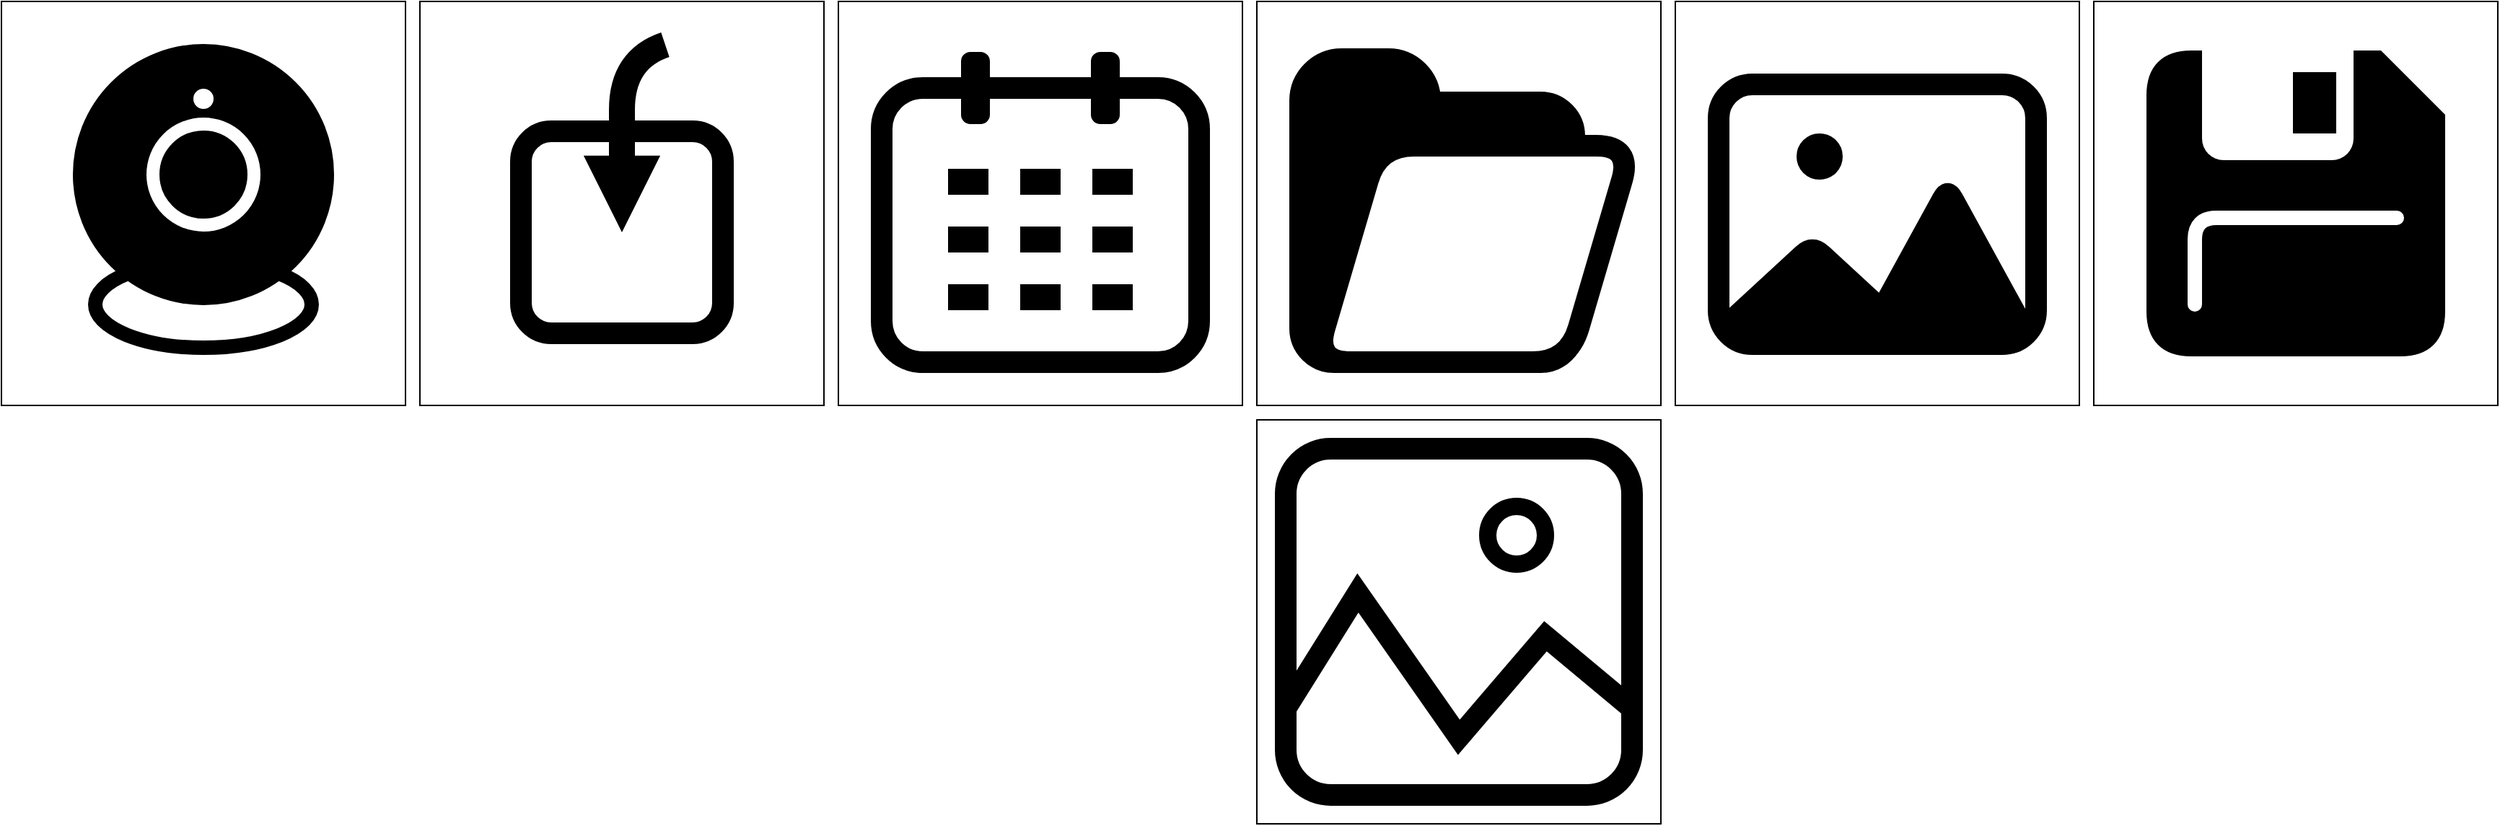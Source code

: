 <mxfile version="12.8.6" type="device"><diagram id="uwMMmqaCE9gh365trulk" name="Page-1"><mxGraphModel dx="1718" dy="895" grid="1" gridSize="10" guides="1" tooltips="1" connect="1" arrows="1" fold="1" page="1" pageScale="1" pageWidth="827" pageHeight="1169" math="0" shadow="0"><root><mxCell id="0"/><mxCell id="1" parent="0"/><mxCell id="gdRNF2EkSZMmM2iGSkeW-12" value="" style="rounded=0;whiteSpace=wrap;html=1;strokeWidth=1;fillColor=none;strokeColor=#000000;" vertex="1" parent="1"><mxGeometry x="90" y="110" width="280" height="280" as="geometry"/></mxCell><mxCell id="gdRNF2EkSZMmM2iGSkeW-18" value="" style="rounded=0;whiteSpace=wrap;html=1;strokeWidth=1;fillColor=none;strokeColor=#000000;" vertex="1" parent="1"><mxGeometry x="380" y="110" width="280" height="280" as="geometry"/></mxCell><mxCell id="gdRNF2EkSZMmM2iGSkeW-4" value="" style="ellipse;whiteSpace=wrap;html=1;aspect=fixed;fillColor=#000000;" vertex="1" parent="1"><mxGeometry x="140" y="140" width="180" height="180" as="geometry"/></mxCell><mxCell id="gdRNF2EkSZMmM2iGSkeW-6" value="" style="ellipse;whiteSpace=wrap;html=1;aspect=fixed;fillColor=#ffffff;" vertex="1" parent="1"><mxGeometry x="190" y="190" width="80" height="80" as="geometry"/></mxCell><mxCell id="gdRNF2EkSZMmM2iGSkeW-7" value="" style="ellipse;whiteSpace=wrap;html=1;aspect=fixed;fillColor=#ffffff;" vertex="1" parent="1"><mxGeometry x="222.5" y="170" width="15" height="15" as="geometry"/></mxCell><mxCell id="gdRNF2EkSZMmM2iGSkeW-9" value="" style="ellipse;whiteSpace=wrap;html=1;fillColor=none;strokeWidth=10;" vertex="1" parent="1"><mxGeometry x="155" y="290" width="150" height="60" as="geometry"/></mxCell><mxCell id="gdRNF2EkSZMmM2iGSkeW-10" value="" style="ellipse;whiteSpace=wrap;html=1;aspect=fixed;fillColor=#000000;" vertex="1" parent="1"><mxGeometry x="200" y="200" width="60" height="60" as="geometry"/></mxCell><mxCell id="gdRNF2EkSZMmM2iGSkeW-20" value="" style="rounded=1;whiteSpace=wrap;html=1;strokeWidth=15;fillColor=none;" vertex="1" parent="1"><mxGeometry x="450" y="200" width="140" height="140" as="geometry"/></mxCell><mxCell id="gdRNF2EkSZMmM2iGSkeW-22" value="" style="endArrow=block;html=1;curved=1;strokeWidth=18;endFill=1;" edge="1" parent="1"><mxGeometry width="50" height="50" relative="1" as="geometry"><mxPoint x="550" y="140" as="sourcePoint"/><mxPoint x="520" y="270" as="targetPoint"/><Array as="points"><mxPoint x="520" y="150"/><mxPoint x="520" y="220"/></Array></mxGeometry></mxCell><mxCell id="gdRNF2EkSZMmM2iGSkeW-26" value="" style="rounded=0;whiteSpace=wrap;html=1;strokeWidth=1;fillColor=none;strokeColor=#000000;" vertex="1" parent="1"><mxGeometry x="670" y="110" width="280" height="280" as="geometry"/></mxCell><mxCell id="gdRNF2EkSZMmM2iGSkeW-27" value="" style="rounded=1;whiteSpace=wrap;html=1;strokeWidth=15;fillColor=none;" vertex="1" parent="1"><mxGeometry x="700" y="170" width="220" height="190" as="geometry"/></mxCell><mxCell id="gdRNF2EkSZMmM2iGSkeW-30" value="" style="rounded=1;whiteSpace=wrap;html=1;strokeWidth=10;fillColor=none;" vertex="1" parent="1"><mxGeometry x="850" y="150" width="10" height="40" as="geometry"/></mxCell><mxCell id="gdRNF2EkSZMmM2iGSkeW-31" value="" style="rounded=1;whiteSpace=wrap;html=1;strokeWidth=10;fillColor=none;" vertex="1" parent="1"><mxGeometry x="760" y="150" width="10" height="40" as="geometry"/></mxCell><mxCell id="gdRNF2EkSZMmM2iGSkeW-38" value="" style="rounded=0;whiteSpace=wrap;html=1;strokeWidth=8;fillColor=#000000;" vertex="1" parent="1"><mxGeometry x="750" y="230" width="20" height="10" as="geometry"/></mxCell><mxCell id="gdRNF2EkSZMmM2iGSkeW-39" value="" style="rounded=0;whiteSpace=wrap;html=1;strokeWidth=8;fillColor=#000000;" vertex="1" parent="1"><mxGeometry x="750" y="270" width="20" height="10" as="geometry"/></mxCell><mxCell id="gdRNF2EkSZMmM2iGSkeW-40" value="" style="rounded=0;whiteSpace=wrap;html=1;strokeWidth=8;fillColor=#000000;" vertex="1" parent="1"><mxGeometry x="750" y="310" width="20" height="10" as="geometry"/></mxCell><mxCell id="gdRNF2EkSZMmM2iGSkeW-41" value="" style="rounded=0;whiteSpace=wrap;html=1;strokeWidth=8;fillColor=#000000;" vertex="1" parent="1"><mxGeometry x="800" y="230" width="20" height="10" as="geometry"/></mxCell><mxCell id="gdRNF2EkSZMmM2iGSkeW-42" value="" style="rounded=0;whiteSpace=wrap;html=1;strokeWidth=8;fillColor=#000000;" vertex="1" parent="1"><mxGeometry x="800" y="270" width="20" height="10" as="geometry"/></mxCell><mxCell id="gdRNF2EkSZMmM2iGSkeW-43" value="" style="rounded=0;whiteSpace=wrap;html=1;strokeWidth=8;fillColor=#000000;" vertex="1" parent="1"><mxGeometry x="800" y="310" width="20" height="10" as="geometry"/></mxCell><mxCell id="gdRNF2EkSZMmM2iGSkeW-44" value="" style="rounded=0;whiteSpace=wrap;html=1;strokeWidth=8;fillColor=#000000;" vertex="1" parent="1"><mxGeometry x="850" y="230" width="20" height="10" as="geometry"/></mxCell><mxCell id="gdRNF2EkSZMmM2iGSkeW-45" value="" style="rounded=0;whiteSpace=wrap;html=1;strokeWidth=8;fillColor=#000000;" vertex="1" parent="1"><mxGeometry x="850" y="270" width="20" height="10" as="geometry"/></mxCell><mxCell id="gdRNF2EkSZMmM2iGSkeW-46" value="" style="rounded=0;whiteSpace=wrap;html=1;strokeWidth=8;fillColor=#000000;" vertex="1" parent="1"><mxGeometry x="850" y="310" width="20" height="10" as="geometry"/></mxCell><mxCell id="gdRNF2EkSZMmM2iGSkeW-47" value="" style="rounded=0;whiteSpace=wrap;html=1;strokeWidth=1;fillColor=none;strokeColor=#000000;" vertex="1" parent="1"><mxGeometry x="960" y="110" width="280" height="280" as="geometry"/></mxCell><mxCell id="gdRNF2EkSZMmM2iGSkeW-48" value="" style="rounded=1;whiteSpace=wrap;html=1;strokeWidth=15;fillColor=#000000;arcSize=13;" vertex="1" parent="1"><mxGeometry x="990" y="180" width="190" height="180" as="geometry"/></mxCell><mxCell id="gdRNF2EkSZMmM2iGSkeW-60" value="" style="rounded=1;whiteSpace=wrap;html=1;strokeWidth=15;fillColor=#000000;arcSize=32;" vertex="1" parent="1"><mxGeometry x="990" y="150" width="90" height="180" as="geometry"/></mxCell><mxCell id="gdRNF2EkSZMmM2iGSkeW-62" value="" style="shape=parallelogram;perimeter=parallelogramPerimeter;whiteSpace=wrap;html=1;rounded=1;strokeWidth=15;fillColor=#ffffff;shadow=0;arcSize=50;fontSize=14;" vertex="1" parent="1"><mxGeometry x="1000" y="210" width="220" height="150" as="geometry"/></mxCell><mxCell id="gdRNF2EkSZMmM2iGSkeW-63" value="" style="rounded=0;whiteSpace=wrap;html=1;strokeWidth=1;fillColor=none;strokeColor=#000000;" vertex="1" parent="1"><mxGeometry x="1250" y="110" width="280" height="280" as="geometry"/></mxCell><mxCell id="gdRNF2EkSZMmM2iGSkeW-64" value="" style="rounded=1;whiteSpace=wrap;html=1;strokeWidth=15;fillColor=none;arcSize=13;" vertex="1" parent="1"><mxGeometry x="1280" y="167.5" width="220" height="180" as="geometry"/></mxCell><mxCell id="gdRNF2EkSZMmM2iGSkeW-67" value="" style="triangle;whiteSpace=wrap;html=1;rounded=1;shadow=0;strokeWidth=12;fillColor=#000000;fontSize=14;rotation=-90;" vertex="1" parent="1"><mxGeometry x="1315" y="242.5" width="60" height="130" as="geometry"/></mxCell><mxCell id="gdRNF2EkSZMmM2iGSkeW-68" value="" style="triangle;whiteSpace=wrap;html=1;rounded=1;shadow=0;strokeWidth=12;fillColor=#000000;fontSize=14;rotation=-90;" vertex="1" parent="1"><mxGeometry x="1387.5" y="232.5" width="102.5" height="112.5" as="geometry"/></mxCell><mxCell id="gdRNF2EkSZMmM2iGSkeW-69" value="" style="ellipse;whiteSpace=wrap;html=1;aspect=fixed;rounded=1;shadow=0;strokeWidth=12;fillColor=#000000;fontSize=14;" vertex="1" parent="1"><mxGeometry x="1340" y="207.5" width="20" height="20" as="geometry"/></mxCell><mxCell id="gdRNF2EkSZMmM2iGSkeW-70" value="" style="rounded=0;whiteSpace=wrap;html=1;strokeWidth=1;fillColor=none;strokeColor=#000000;" vertex="1" parent="1"><mxGeometry x="1540" y="110" width="280" height="280" as="geometry"/></mxCell><mxCell id="gdRNF2EkSZMmM2iGSkeW-76" value="" style="shape=card;whiteSpace=wrap;html=1;rounded=1;shadow=0;strokeWidth=12;fillColor=#000000;fontSize=14;size=103;arcSize=50;direction=south;" vertex="1" parent="1"><mxGeometry x="1582.5" y="150" width="195" height="200" as="geometry"/></mxCell><mxCell id="gdRNF2EkSZMmM2iGSkeW-77" value="" style="shape=card;whiteSpace=wrap;html=1;rounded=0;shadow=0;strokeWidth=12;fillColor=#000000;fontSize=14;direction=south;size=41;" vertex="1" parent="1"><mxGeometry x="1651.5" y="150" width="126" height="130" as="geometry"/></mxCell><mxCell id="gdRNF2EkSZMmM2iGSkeW-82" value="" style="endArrow=none;html=1;strokeWidth=10;fontSize=14;curved=1;strokeColor=#FFFFFF;" edge="1" parent="1"><mxGeometry width="50" height="50" relative="1" as="geometry"><mxPoint x="1610" y="320" as="sourcePoint"/><mxPoint x="1750" y="260" as="targetPoint"/><Array as="points"><mxPoint x="1610" y="290"/><mxPoint x="1610" y="260"/><mxPoint x="1640" y="260"/></Array></mxGeometry></mxCell><mxCell id="gdRNF2EkSZMmM2iGSkeW-83" value="" style="ellipse;whiteSpace=wrap;html=1;aspect=fixed;rounded=0;shadow=0;strokeWidth=12;fillColor=#FFFFFF;fontSize=14;strokeColor=none;" vertex="1" parent="1"><mxGeometry x="1605" y="315" width="10" height="10" as="geometry"/></mxCell><mxCell id="gdRNF2EkSZMmM2iGSkeW-85" value="" style="ellipse;whiteSpace=wrap;html=1;aspect=fixed;rounded=0;shadow=0;strokeWidth=12;fillColor=#FFFFFF;fontSize=14;strokeColor=none;" vertex="1" parent="1"><mxGeometry x="1745" y="255" width="10" height="10" as="geometry"/></mxCell><mxCell id="gdRNF2EkSZMmM2iGSkeW-86" value="" style="rounded=1;whiteSpace=wrap;html=1;shadow=0;strokeWidth=12;fillColor=#FFFFFF;fontSize=14;strokeColor=none;" vertex="1" parent="1"><mxGeometry x="1615" y="120" width="105" height="100" as="geometry"/></mxCell><mxCell id="gdRNF2EkSZMmM2iGSkeW-88" value="" style="rounded=0;whiteSpace=wrap;html=1;shadow=0;strokeWidth=12;fillColor=#000000;fontSize=14;strokeColor=none;" vertex="1" parent="1"><mxGeometry x="1678" y="159" width="30" height="42.5" as="geometry"/></mxCell><mxCell id="gdRNF2EkSZMmM2iGSkeW-89" value="" style="rounded=0;whiteSpace=wrap;html=1;strokeWidth=1;fillColor=none;strokeColor=#000000;" vertex="1" parent="1"><mxGeometry x="960" y="400" width="280" height="280" as="geometry"/></mxCell><mxCell id="gdRNF2EkSZMmM2iGSkeW-90" value="" style="rounded=1;whiteSpace=wrap;html=1;strokeWidth=15;fillColor=none;arcSize=13;" vertex="1" parent="1"><mxGeometry x="980" y="420" width="240" height="240" as="geometry"/></mxCell><mxCell id="gdRNF2EkSZMmM2iGSkeW-93" value="" style="ellipse;whiteSpace=wrap;html=1;aspect=fixed;rounded=1;shadow=0;strokeWidth=12;fillColor=none;fontSize=14;" vertex="1" parent="1"><mxGeometry x="1120" y="460" width="40" height="40" as="geometry"/></mxCell><mxCell id="gdRNF2EkSZMmM2iGSkeW-94" value="" style="endArrow=none;html=1;strokeColor=#000000;strokeWidth=15;fontSize=14;entryX=1;entryY=0.75;entryDx=0;entryDy=0;rounded=0;" edge="1" parent="1" target="gdRNF2EkSZMmM2iGSkeW-90"><mxGeometry width="50" height="50" relative="1" as="geometry"><mxPoint x="980" y="600" as="sourcePoint"/><mxPoint x="1270" y="600" as="targetPoint"/><Array as="points"><mxPoint x="1030" y="520"/><mxPoint x="1100" y="620"/><mxPoint x="1160" y="550"/></Array></mxGeometry></mxCell></root></mxGraphModel></diagram></mxfile>